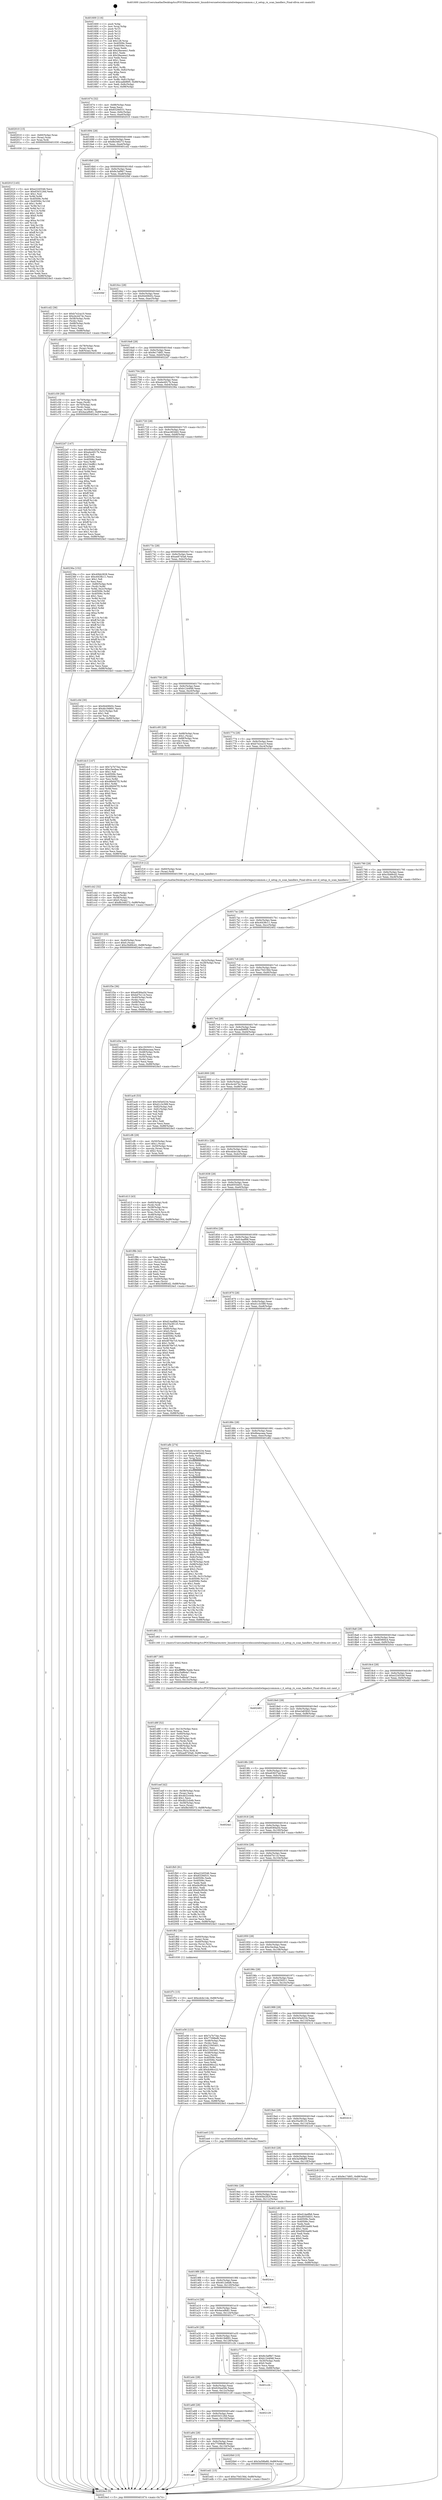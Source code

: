 digraph "0x401600" {
  label = "0x401600 (/mnt/c/Users/mathe/Desktop/tcc/POCII/binaries/extr_linuxdriversnetwirelessinteliwlegacycommon.c_il_setup_rx_scan_handlers_Final-ollvm.out::main(0))"
  labelloc = "t"
  node[shape=record]

  Entry [label="",width=0.3,height=0.3,shape=circle,fillcolor=black,style=filled]
  "0x401674" [label="{
     0x401674 [32]\l
     | [instrs]\l
     &nbsp;&nbsp;0x401674 \<+6\>: mov -0x88(%rbp),%eax\l
     &nbsp;&nbsp;0x40167a \<+2\>: mov %eax,%ecx\l
     &nbsp;&nbsp;0x40167c \<+6\>: sub $0x8329d531,%ecx\l
     &nbsp;&nbsp;0x401682 \<+6\>: mov %eax,-0x9c(%rbp)\l
     &nbsp;&nbsp;0x401688 \<+6\>: mov %ecx,-0xa0(%rbp)\l
     &nbsp;&nbsp;0x40168e \<+6\>: je 0000000000402010 \<main+0xa10\>\l
  }"]
  "0x402010" [label="{
     0x402010 [15]\l
     | [instrs]\l
     &nbsp;&nbsp;0x402010 \<+4\>: mov -0x60(%rbp),%rax\l
     &nbsp;&nbsp;0x402014 \<+3\>: mov (%rax),%rax\l
     &nbsp;&nbsp;0x402017 \<+3\>: mov %rax,%rdi\l
     &nbsp;&nbsp;0x40201a \<+5\>: call 0000000000401030 \<free@plt\>\l
     | [calls]\l
     &nbsp;&nbsp;0x401030 \{1\} (unknown)\l
  }"]
  "0x401694" [label="{
     0x401694 [28]\l
     | [instrs]\l
     &nbsp;&nbsp;0x401694 \<+5\>: jmp 0000000000401699 \<main+0x99\>\l
     &nbsp;&nbsp;0x401699 \<+6\>: mov -0x9c(%rbp),%eax\l
     &nbsp;&nbsp;0x40169f \<+5\>: sub $0x8b348273,%eax\l
     &nbsp;&nbsp;0x4016a4 \<+6\>: mov %eax,-0xa4(%rbp)\l
     &nbsp;&nbsp;0x4016aa \<+6\>: je 0000000000401cd2 \<main+0x6d2\>\l
  }"]
  Exit [label="",width=0.3,height=0.3,shape=circle,fillcolor=black,style=filled,peripheries=2]
  "0x401cd2" [label="{
     0x401cd2 [36]\l
     | [instrs]\l
     &nbsp;&nbsp;0x401cd2 \<+5\>: mov $0xb7e2ca10,%eax\l
     &nbsp;&nbsp;0x401cd7 \<+5\>: mov $0xcbc4474c,%ecx\l
     &nbsp;&nbsp;0x401cdc \<+4\>: mov -0x58(%rbp),%rdx\l
     &nbsp;&nbsp;0x401ce0 \<+2\>: mov (%rdx),%esi\l
     &nbsp;&nbsp;0x401ce2 \<+4\>: mov -0x68(%rbp),%rdx\l
     &nbsp;&nbsp;0x401ce6 \<+2\>: cmp (%rdx),%esi\l
     &nbsp;&nbsp;0x401ce8 \<+3\>: cmovl %ecx,%eax\l
     &nbsp;&nbsp;0x401ceb \<+6\>: mov %eax,-0x88(%rbp)\l
     &nbsp;&nbsp;0x401cf1 \<+5\>: jmp 00000000004024e3 \<main+0xee3\>\l
  }"]
  "0x4016b0" [label="{
     0x4016b0 [28]\l
     | [instrs]\l
     &nbsp;&nbsp;0x4016b0 \<+5\>: jmp 00000000004016b5 \<main+0xb5\>\l
     &nbsp;&nbsp;0x4016b5 \<+6\>: mov -0x9c(%rbp),%eax\l
     &nbsp;&nbsp;0x4016bb \<+5\>: sub $0x8c3af9b7,%eax\l
     &nbsp;&nbsp;0x4016c0 \<+6\>: mov %eax,-0xa8(%rbp)\l
     &nbsp;&nbsp;0x4016c6 \<+6\>: je 00000000004020bf \<main+0xabf\>\l
  }"]
  "0x40201f" [label="{
     0x40201f [145]\l
     | [instrs]\l
     &nbsp;&nbsp;0x40201f \<+5\>: mov $0xe2245546,%ecx\l
     &nbsp;&nbsp;0x402024 \<+5\>: mov $0x6343126d,%edx\l
     &nbsp;&nbsp;0x402029 \<+3\>: mov $0x1,%sil\l
     &nbsp;&nbsp;0x40202c \<+3\>: xor %r8d,%r8d\l
     &nbsp;&nbsp;0x40202f \<+8\>: mov 0x40509c,%r9d\l
     &nbsp;&nbsp;0x402037 \<+8\>: mov 0x40506c,%r10d\l
     &nbsp;&nbsp;0x40203f \<+4\>: sub $0x1,%r8d\l
     &nbsp;&nbsp;0x402043 \<+3\>: mov %r9d,%r11d\l
     &nbsp;&nbsp;0x402046 \<+3\>: add %r8d,%r11d\l
     &nbsp;&nbsp;0x402049 \<+4\>: imul %r11d,%r9d\l
     &nbsp;&nbsp;0x40204d \<+4\>: and $0x1,%r9d\l
     &nbsp;&nbsp;0x402051 \<+4\>: cmp $0x0,%r9d\l
     &nbsp;&nbsp;0x402055 \<+3\>: sete %bl\l
     &nbsp;&nbsp;0x402058 \<+4\>: cmp $0xa,%r10d\l
     &nbsp;&nbsp;0x40205c \<+4\>: setl %r14b\l
     &nbsp;&nbsp;0x402060 \<+3\>: mov %bl,%r15b\l
     &nbsp;&nbsp;0x402063 \<+4\>: xor $0xff,%r15b\l
     &nbsp;&nbsp;0x402067 \<+3\>: mov %r14b,%r12b\l
     &nbsp;&nbsp;0x40206a \<+4\>: xor $0xff,%r12b\l
     &nbsp;&nbsp;0x40206e \<+4\>: xor $0x1,%sil\l
     &nbsp;&nbsp;0x402072 \<+3\>: mov %r15b,%r13b\l
     &nbsp;&nbsp;0x402075 \<+4\>: and $0xff,%r13b\l
     &nbsp;&nbsp;0x402079 \<+3\>: and %sil,%bl\l
     &nbsp;&nbsp;0x40207c \<+3\>: mov %r12b,%al\l
     &nbsp;&nbsp;0x40207f \<+2\>: and $0xff,%al\l
     &nbsp;&nbsp;0x402081 \<+3\>: and %sil,%r14b\l
     &nbsp;&nbsp;0x402084 \<+3\>: or %bl,%r13b\l
     &nbsp;&nbsp;0x402087 \<+3\>: or %r14b,%al\l
     &nbsp;&nbsp;0x40208a \<+3\>: xor %al,%r13b\l
     &nbsp;&nbsp;0x40208d \<+3\>: or %r12b,%r15b\l
     &nbsp;&nbsp;0x402090 \<+4\>: xor $0xff,%r15b\l
     &nbsp;&nbsp;0x402094 \<+4\>: or $0x1,%sil\l
     &nbsp;&nbsp;0x402098 \<+3\>: and %sil,%r15b\l
     &nbsp;&nbsp;0x40209b \<+3\>: or %r15b,%r13b\l
     &nbsp;&nbsp;0x40209e \<+4\>: test $0x1,%r13b\l
     &nbsp;&nbsp;0x4020a2 \<+3\>: cmovne %edx,%ecx\l
     &nbsp;&nbsp;0x4020a5 \<+6\>: mov %ecx,-0x88(%rbp)\l
     &nbsp;&nbsp;0x4020ab \<+5\>: jmp 00000000004024e3 \<main+0xee3\>\l
  }"]
  "0x4020bf" [label="{
     0x4020bf\l
  }", style=dashed]
  "0x4016cc" [label="{
     0x4016cc [28]\l
     | [instrs]\l
     &nbsp;&nbsp;0x4016cc \<+5\>: jmp 00000000004016d1 \<main+0xd1\>\l
     &nbsp;&nbsp;0x4016d1 \<+6\>: mov -0x9c(%rbp),%eax\l
     &nbsp;&nbsp;0x4016d7 \<+5\>: sub $0x9440845c,%eax\l
     &nbsp;&nbsp;0x4016dc \<+6\>: mov %eax,-0xac(%rbp)\l
     &nbsp;&nbsp;0x4016e2 \<+6\>: je 0000000000401c49 \<main+0x649\>\l
  }"]
  "0x401f7c" [label="{
     0x401f7c [15]\l
     | [instrs]\l
     &nbsp;&nbsp;0x401f7c \<+10\>: movl $0xcdcbc1de,-0x88(%rbp)\l
     &nbsp;&nbsp;0x401f86 \<+5\>: jmp 00000000004024e3 \<main+0xee3\>\l
  }"]
  "0x401c49" [label="{
     0x401c49 [16]\l
     | [instrs]\l
     &nbsp;&nbsp;0x401c49 \<+4\>: mov -0x78(%rbp),%rax\l
     &nbsp;&nbsp;0x401c4d \<+3\>: mov (%rax),%rax\l
     &nbsp;&nbsp;0x401c50 \<+4\>: mov 0x8(%rax),%rdi\l
     &nbsp;&nbsp;0x401c54 \<+5\>: call 0000000000401060 \<atoi@plt\>\l
     | [calls]\l
     &nbsp;&nbsp;0x401060 \{1\} (unknown)\l
  }"]
  "0x4016e8" [label="{
     0x4016e8 [28]\l
     | [instrs]\l
     &nbsp;&nbsp;0x4016e8 \<+5\>: jmp 00000000004016ed \<main+0xed\>\l
     &nbsp;&nbsp;0x4016ed \<+6\>: mov -0x9c(%rbp),%eax\l
     &nbsp;&nbsp;0x4016f3 \<+5\>: sub $0x9e17d6f1,%eax\l
     &nbsp;&nbsp;0x4016f8 \<+6\>: mov %eax,-0xb0(%rbp)\l
     &nbsp;&nbsp;0x4016fe \<+6\>: je 00000000004022d7 \<main+0xcd7\>\l
  }"]
  "0x401f25" [label="{
     0x401f25 [25]\l
     | [instrs]\l
     &nbsp;&nbsp;0x401f25 \<+4\>: mov -0x40(%rbp),%rax\l
     &nbsp;&nbsp;0x401f29 \<+6\>: movl $0x0,(%rax)\l
     &nbsp;&nbsp;0x401f2f \<+10\>: movl $0xc5b89cd2,-0x88(%rbp)\l
     &nbsp;&nbsp;0x401f39 \<+5\>: jmp 00000000004024e3 \<main+0xee3\>\l
  }"]
  "0x4022d7" [label="{
     0x4022d7 [147]\l
     | [instrs]\l
     &nbsp;&nbsp;0x4022d7 \<+5\>: mov $0x40bb2828,%eax\l
     &nbsp;&nbsp;0x4022dc \<+5\>: mov $0xabe4917b,%ecx\l
     &nbsp;&nbsp;0x4022e1 \<+2\>: mov $0x1,%dl\l
     &nbsp;&nbsp;0x4022e3 \<+7\>: mov 0x40509c,%esi\l
     &nbsp;&nbsp;0x4022ea \<+7\>: mov 0x40506c,%edi\l
     &nbsp;&nbsp;0x4022f1 \<+3\>: mov %esi,%r8d\l
     &nbsp;&nbsp;0x4022f4 \<+7\>: add $0x154dffc1,%r8d\l
     &nbsp;&nbsp;0x4022fb \<+4\>: sub $0x1,%r8d\l
     &nbsp;&nbsp;0x4022ff \<+7\>: sub $0x154dffc1,%r8d\l
     &nbsp;&nbsp;0x402306 \<+4\>: imul %r8d,%esi\l
     &nbsp;&nbsp;0x40230a \<+3\>: and $0x1,%esi\l
     &nbsp;&nbsp;0x40230d \<+3\>: cmp $0x0,%esi\l
     &nbsp;&nbsp;0x402310 \<+4\>: sete %r9b\l
     &nbsp;&nbsp;0x402314 \<+3\>: cmp $0xa,%edi\l
     &nbsp;&nbsp;0x402317 \<+4\>: setl %r10b\l
     &nbsp;&nbsp;0x40231b \<+3\>: mov %r9b,%r11b\l
     &nbsp;&nbsp;0x40231e \<+4\>: xor $0xff,%r11b\l
     &nbsp;&nbsp;0x402322 \<+3\>: mov %r10b,%bl\l
     &nbsp;&nbsp;0x402325 \<+3\>: xor $0xff,%bl\l
     &nbsp;&nbsp;0x402328 \<+3\>: xor $0x1,%dl\l
     &nbsp;&nbsp;0x40232b \<+3\>: mov %r11b,%r14b\l
     &nbsp;&nbsp;0x40232e \<+4\>: and $0xff,%r14b\l
     &nbsp;&nbsp;0x402332 \<+3\>: and %dl,%r9b\l
     &nbsp;&nbsp;0x402335 \<+3\>: mov %bl,%r15b\l
     &nbsp;&nbsp;0x402338 \<+4\>: and $0xff,%r15b\l
     &nbsp;&nbsp;0x40233c \<+3\>: and %dl,%r10b\l
     &nbsp;&nbsp;0x40233f \<+3\>: or %r9b,%r14b\l
     &nbsp;&nbsp;0x402342 \<+3\>: or %r10b,%r15b\l
     &nbsp;&nbsp;0x402345 \<+3\>: xor %r15b,%r14b\l
     &nbsp;&nbsp;0x402348 \<+3\>: or %bl,%r11b\l
     &nbsp;&nbsp;0x40234b \<+4\>: xor $0xff,%r11b\l
     &nbsp;&nbsp;0x40234f \<+3\>: or $0x1,%dl\l
     &nbsp;&nbsp;0x402352 \<+3\>: and %dl,%r11b\l
     &nbsp;&nbsp;0x402355 \<+3\>: or %r11b,%r14b\l
     &nbsp;&nbsp;0x402358 \<+4\>: test $0x1,%r14b\l
     &nbsp;&nbsp;0x40235c \<+3\>: cmovne %ecx,%eax\l
     &nbsp;&nbsp;0x40235f \<+6\>: mov %eax,-0x88(%rbp)\l
     &nbsp;&nbsp;0x402365 \<+5\>: jmp 00000000004024e3 \<main+0xee3\>\l
  }"]
  "0x401704" [label="{
     0x401704 [28]\l
     | [instrs]\l
     &nbsp;&nbsp;0x401704 \<+5\>: jmp 0000000000401709 \<main+0x109\>\l
     &nbsp;&nbsp;0x401709 \<+6\>: mov -0x9c(%rbp),%eax\l
     &nbsp;&nbsp;0x40170f \<+5\>: sub $0xabe4917b,%eax\l
     &nbsp;&nbsp;0x401714 \<+6\>: mov %eax,-0xb4(%rbp)\l
     &nbsp;&nbsp;0x40171a \<+6\>: je 000000000040236a \<main+0xd6a\>\l
  }"]
  "0x401aa0" [label="{
     0x401aa0\l
  }", style=dashed]
  "0x40236a" [label="{
     0x40236a [152]\l
     | [instrs]\l
     &nbsp;&nbsp;0x40236a \<+5\>: mov $0x40bb2828,%eax\l
     &nbsp;&nbsp;0x40236f \<+5\>: mov $0xc6438c11,%ecx\l
     &nbsp;&nbsp;0x402374 \<+2\>: mov $0x1,%dl\l
     &nbsp;&nbsp;0x402376 \<+2\>: xor %esi,%esi\l
     &nbsp;&nbsp;0x402378 \<+4\>: mov -0x80(%rbp),%rdi\l
     &nbsp;&nbsp;0x40237c \<+3\>: mov (%rdi),%r8d\l
     &nbsp;&nbsp;0x40237f \<+4\>: mov %r8d,-0x2c(%rbp)\l
     &nbsp;&nbsp;0x402383 \<+8\>: mov 0x40509c,%r8d\l
     &nbsp;&nbsp;0x40238b \<+8\>: mov 0x40506c,%r9d\l
     &nbsp;&nbsp;0x402393 \<+3\>: sub $0x1,%esi\l
     &nbsp;&nbsp;0x402396 \<+3\>: mov %r8d,%r10d\l
     &nbsp;&nbsp;0x402399 \<+3\>: add %esi,%r10d\l
     &nbsp;&nbsp;0x40239c \<+4\>: imul %r10d,%r8d\l
     &nbsp;&nbsp;0x4023a0 \<+4\>: and $0x1,%r8d\l
     &nbsp;&nbsp;0x4023a4 \<+4\>: cmp $0x0,%r8d\l
     &nbsp;&nbsp;0x4023a8 \<+4\>: sete %r11b\l
     &nbsp;&nbsp;0x4023ac \<+4\>: cmp $0xa,%r9d\l
     &nbsp;&nbsp;0x4023b0 \<+3\>: setl %bl\l
     &nbsp;&nbsp;0x4023b3 \<+3\>: mov %r11b,%r14b\l
     &nbsp;&nbsp;0x4023b6 \<+4\>: xor $0xff,%r14b\l
     &nbsp;&nbsp;0x4023ba \<+3\>: mov %bl,%r15b\l
     &nbsp;&nbsp;0x4023bd \<+4\>: xor $0xff,%r15b\l
     &nbsp;&nbsp;0x4023c1 \<+3\>: xor $0x1,%dl\l
     &nbsp;&nbsp;0x4023c4 \<+3\>: mov %r14b,%r12b\l
     &nbsp;&nbsp;0x4023c7 \<+4\>: and $0xff,%r12b\l
     &nbsp;&nbsp;0x4023cb \<+3\>: and %dl,%r11b\l
     &nbsp;&nbsp;0x4023ce \<+3\>: mov %r15b,%r13b\l
     &nbsp;&nbsp;0x4023d1 \<+4\>: and $0xff,%r13b\l
     &nbsp;&nbsp;0x4023d5 \<+2\>: and %dl,%bl\l
     &nbsp;&nbsp;0x4023d7 \<+3\>: or %r11b,%r12b\l
     &nbsp;&nbsp;0x4023da \<+3\>: or %bl,%r13b\l
     &nbsp;&nbsp;0x4023dd \<+3\>: xor %r13b,%r12b\l
     &nbsp;&nbsp;0x4023e0 \<+3\>: or %r15b,%r14b\l
     &nbsp;&nbsp;0x4023e3 \<+4\>: xor $0xff,%r14b\l
     &nbsp;&nbsp;0x4023e7 \<+3\>: or $0x1,%dl\l
     &nbsp;&nbsp;0x4023ea \<+3\>: and %dl,%r14b\l
     &nbsp;&nbsp;0x4023ed \<+3\>: or %r14b,%r12b\l
     &nbsp;&nbsp;0x4023f0 \<+4\>: test $0x1,%r12b\l
     &nbsp;&nbsp;0x4023f4 \<+3\>: cmovne %ecx,%eax\l
     &nbsp;&nbsp;0x4023f7 \<+6\>: mov %eax,-0x88(%rbp)\l
     &nbsp;&nbsp;0x4023fd \<+5\>: jmp 00000000004024e3 \<main+0xee3\>\l
  }"]
  "0x401720" [label="{
     0x401720 [28]\l
     | [instrs]\l
     &nbsp;&nbsp;0x401720 \<+5\>: jmp 0000000000401725 \<main+0x125\>\l
     &nbsp;&nbsp;0x401725 \<+6\>: mov -0x9c(%rbp),%eax\l
     &nbsp;&nbsp;0x40172b \<+5\>: sub $0xac463dd2,%eax\l
     &nbsp;&nbsp;0x401730 \<+6\>: mov %eax,-0xb8(%rbp)\l
     &nbsp;&nbsp;0x401736 \<+6\>: je 0000000000401c0d \<main+0x60d\>\l
  }"]
  "0x401ed1" [label="{
     0x401ed1 [15]\l
     | [instrs]\l
     &nbsp;&nbsp;0x401ed1 \<+10\>: movl $0xc70d156d,-0x88(%rbp)\l
     &nbsp;&nbsp;0x401edb \<+5\>: jmp 00000000004024e3 \<main+0xee3\>\l
  }"]
  "0x401c0d" [label="{
     0x401c0d [30]\l
     | [instrs]\l
     &nbsp;&nbsp;0x401c0d \<+5\>: mov $0x9440845c,%eax\l
     &nbsp;&nbsp;0x401c12 \<+5\>: mov $0x4b19d691,%ecx\l
     &nbsp;&nbsp;0x401c17 \<+3\>: mov -0x31(%rbp),%dl\l
     &nbsp;&nbsp;0x401c1a \<+3\>: test $0x1,%dl\l
     &nbsp;&nbsp;0x401c1d \<+3\>: cmovne %ecx,%eax\l
     &nbsp;&nbsp;0x401c20 \<+6\>: mov %eax,-0x88(%rbp)\l
     &nbsp;&nbsp;0x401c26 \<+5\>: jmp 00000000004024e3 \<main+0xee3\>\l
  }"]
  "0x40173c" [label="{
     0x40173c [28]\l
     | [instrs]\l
     &nbsp;&nbsp;0x40173c \<+5\>: jmp 0000000000401741 \<main+0x141\>\l
     &nbsp;&nbsp;0x401741 \<+6\>: mov -0x9c(%rbp),%eax\l
     &nbsp;&nbsp;0x401747 \<+5\>: sub $0xae8745a6,%eax\l
     &nbsp;&nbsp;0x40174c \<+6\>: mov %eax,-0xbc(%rbp)\l
     &nbsp;&nbsp;0x401752 \<+6\>: je 0000000000401dc3 \<main+0x7c3\>\l
  }"]
  "0x401a84" [label="{
     0x401a84 [28]\l
     | [instrs]\l
     &nbsp;&nbsp;0x401a84 \<+5\>: jmp 0000000000401a89 \<main+0x489\>\l
     &nbsp;&nbsp;0x401a89 \<+6\>: mov -0x9c(%rbp),%eax\l
     &nbsp;&nbsp;0x401a8f \<+5\>: sub $0x77098ef6,%eax\l
     &nbsp;&nbsp;0x401a94 \<+6\>: mov %eax,-0x134(%rbp)\l
     &nbsp;&nbsp;0x401a9a \<+6\>: je 0000000000401ed1 \<main+0x8d1\>\l
  }"]
  "0x401dc3" [label="{
     0x401dc3 [147]\l
     | [instrs]\l
     &nbsp;&nbsp;0x401dc3 \<+5\>: mov $0x7a7b73ac,%eax\l
     &nbsp;&nbsp;0x401dc8 \<+5\>: mov $0xc5ec6aa,%ecx\l
     &nbsp;&nbsp;0x401dcd \<+2\>: mov $0x1,%dl\l
     &nbsp;&nbsp;0x401dcf \<+7\>: mov 0x40509c,%esi\l
     &nbsp;&nbsp;0x401dd6 \<+7\>: mov 0x40506c,%edi\l
     &nbsp;&nbsp;0x401ddd \<+3\>: mov %esi,%r8d\l
     &nbsp;&nbsp;0x401de0 \<+7\>: sub $0x46b0d7f2,%r8d\l
     &nbsp;&nbsp;0x401de7 \<+4\>: sub $0x1,%r8d\l
     &nbsp;&nbsp;0x401deb \<+7\>: add $0x46b0d7f2,%r8d\l
     &nbsp;&nbsp;0x401df2 \<+4\>: imul %r8d,%esi\l
     &nbsp;&nbsp;0x401df6 \<+3\>: and $0x1,%esi\l
     &nbsp;&nbsp;0x401df9 \<+3\>: cmp $0x0,%esi\l
     &nbsp;&nbsp;0x401dfc \<+4\>: sete %r9b\l
     &nbsp;&nbsp;0x401e00 \<+3\>: cmp $0xa,%edi\l
     &nbsp;&nbsp;0x401e03 \<+4\>: setl %r10b\l
     &nbsp;&nbsp;0x401e07 \<+3\>: mov %r9b,%r11b\l
     &nbsp;&nbsp;0x401e0a \<+4\>: xor $0xff,%r11b\l
     &nbsp;&nbsp;0x401e0e \<+3\>: mov %r10b,%bl\l
     &nbsp;&nbsp;0x401e11 \<+3\>: xor $0xff,%bl\l
     &nbsp;&nbsp;0x401e14 \<+3\>: xor $0x1,%dl\l
     &nbsp;&nbsp;0x401e17 \<+3\>: mov %r11b,%r14b\l
     &nbsp;&nbsp;0x401e1a \<+4\>: and $0xff,%r14b\l
     &nbsp;&nbsp;0x401e1e \<+3\>: and %dl,%r9b\l
     &nbsp;&nbsp;0x401e21 \<+3\>: mov %bl,%r15b\l
     &nbsp;&nbsp;0x401e24 \<+4\>: and $0xff,%r15b\l
     &nbsp;&nbsp;0x401e28 \<+3\>: and %dl,%r10b\l
     &nbsp;&nbsp;0x401e2b \<+3\>: or %r9b,%r14b\l
     &nbsp;&nbsp;0x401e2e \<+3\>: or %r10b,%r15b\l
     &nbsp;&nbsp;0x401e31 \<+3\>: xor %r15b,%r14b\l
     &nbsp;&nbsp;0x401e34 \<+3\>: or %bl,%r11b\l
     &nbsp;&nbsp;0x401e37 \<+4\>: xor $0xff,%r11b\l
     &nbsp;&nbsp;0x401e3b \<+3\>: or $0x1,%dl\l
     &nbsp;&nbsp;0x401e3e \<+3\>: and %dl,%r11b\l
     &nbsp;&nbsp;0x401e41 \<+3\>: or %r11b,%r14b\l
     &nbsp;&nbsp;0x401e44 \<+4\>: test $0x1,%r14b\l
     &nbsp;&nbsp;0x401e48 \<+3\>: cmovne %ecx,%eax\l
     &nbsp;&nbsp;0x401e4b \<+6\>: mov %eax,-0x88(%rbp)\l
     &nbsp;&nbsp;0x401e51 \<+5\>: jmp 00000000004024e3 \<main+0xee3\>\l
  }"]
  "0x401758" [label="{
     0x401758 [28]\l
     | [instrs]\l
     &nbsp;&nbsp;0x401758 \<+5\>: jmp 000000000040175d \<main+0x15d\>\l
     &nbsp;&nbsp;0x40175d \<+6\>: mov -0x9c(%rbp),%eax\l
     &nbsp;&nbsp;0x401763 \<+5\>: sub $0xb1244f48,%eax\l
     &nbsp;&nbsp;0x401768 \<+6\>: mov %eax,-0xc0(%rbp)\l
     &nbsp;&nbsp;0x40176e \<+6\>: je 0000000000401c95 \<main+0x695\>\l
  }"]
  "0x4020b0" [label="{
     0x4020b0 [15]\l
     | [instrs]\l
     &nbsp;&nbsp;0x4020b0 \<+10\>: movl $0x3a59fa89,-0x88(%rbp)\l
     &nbsp;&nbsp;0x4020ba \<+5\>: jmp 00000000004024e3 \<main+0xee3\>\l
  }"]
  "0x401c95" [label="{
     0x401c95 [29]\l
     | [instrs]\l
     &nbsp;&nbsp;0x401c95 \<+4\>: mov -0x68(%rbp),%rax\l
     &nbsp;&nbsp;0x401c99 \<+6\>: movl $0x1,(%rax)\l
     &nbsp;&nbsp;0x401c9f \<+4\>: mov -0x68(%rbp),%rax\l
     &nbsp;&nbsp;0x401ca3 \<+3\>: movslq (%rax),%rax\l
     &nbsp;&nbsp;0x401ca6 \<+4\>: shl $0x3,%rax\l
     &nbsp;&nbsp;0x401caa \<+3\>: mov %rax,%rdi\l
     &nbsp;&nbsp;0x401cad \<+5\>: call 0000000000401050 \<malloc@plt\>\l
     | [calls]\l
     &nbsp;&nbsp;0x401050 \{1\} (unknown)\l
  }"]
  "0x401774" [label="{
     0x401774 [28]\l
     | [instrs]\l
     &nbsp;&nbsp;0x401774 \<+5\>: jmp 0000000000401779 \<main+0x179\>\l
     &nbsp;&nbsp;0x401779 \<+6\>: mov -0x9c(%rbp),%eax\l
     &nbsp;&nbsp;0x40177f \<+5\>: sub $0xb7e2ca10,%eax\l
     &nbsp;&nbsp;0x401784 \<+6\>: mov %eax,-0xc4(%rbp)\l
     &nbsp;&nbsp;0x40178a \<+6\>: je 0000000000401f19 \<main+0x919\>\l
  }"]
  "0x401a68" [label="{
     0x401a68 [28]\l
     | [instrs]\l
     &nbsp;&nbsp;0x401a68 \<+5\>: jmp 0000000000401a6d \<main+0x46d\>\l
     &nbsp;&nbsp;0x401a6d \<+6\>: mov -0x9c(%rbp),%eax\l
     &nbsp;&nbsp;0x401a73 \<+5\>: sub $0x6343126d,%eax\l
     &nbsp;&nbsp;0x401a78 \<+6\>: mov %eax,-0x130(%rbp)\l
     &nbsp;&nbsp;0x401a7e \<+6\>: je 00000000004020b0 \<main+0xab0\>\l
  }"]
  "0x401f19" [label="{
     0x401f19 [12]\l
     | [instrs]\l
     &nbsp;&nbsp;0x401f19 \<+4\>: mov -0x60(%rbp),%rax\l
     &nbsp;&nbsp;0x401f1d \<+3\>: mov (%rax),%rdi\l
     &nbsp;&nbsp;0x401f20 \<+5\>: call 0000000000401590 \<il_setup_rx_scan_handlers\>\l
     | [calls]\l
     &nbsp;&nbsp;0x401590 \{1\} (/mnt/c/Users/mathe/Desktop/tcc/POCII/binaries/extr_linuxdriversnetwirelessinteliwlegacycommon.c_il_setup_rx_scan_handlers_Final-ollvm.out::il_setup_rx_scan_handlers)\l
  }"]
  "0x401790" [label="{
     0x401790 [28]\l
     | [instrs]\l
     &nbsp;&nbsp;0x401790 \<+5\>: jmp 0000000000401795 \<main+0x195\>\l
     &nbsp;&nbsp;0x401795 \<+6\>: mov -0x9c(%rbp),%eax\l
     &nbsp;&nbsp;0x40179b \<+5\>: sub $0xc5b89cd2,%eax\l
     &nbsp;&nbsp;0x4017a0 \<+6\>: mov %eax,-0xc8(%rbp)\l
     &nbsp;&nbsp;0x4017a6 \<+6\>: je 0000000000401f3e \<main+0x93e\>\l
  }"]
  "0x402129" [label="{
     0x402129\l
  }", style=dashed]
  "0x401f3e" [label="{
     0x401f3e [36]\l
     | [instrs]\l
     &nbsp;&nbsp;0x401f3e \<+5\>: mov $0xe8384a5d,%eax\l
     &nbsp;&nbsp;0x401f43 \<+5\>: mov $0xbd7b11d,%ecx\l
     &nbsp;&nbsp;0x401f48 \<+4\>: mov -0x40(%rbp),%rdx\l
     &nbsp;&nbsp;0x401f4c \<+2\>: mov (%rdx),%esi\l
     &nbsp;&nbsp;0x401f4e \<+4\>: mov -0x68(%rbp),%rdx\l
     &nbsp;&nbsp;0x401f52 \<+2\>: cmp (%rdx),%esi\l
     &nbsp;&nbsp;0x401f54 \<+3\>: cmovl %ecx,%eax\l
     &nbsp;&nbsp;0x401f57 \<+6\>: mov %eax,-0x88(%rbp)\l
     &nbsp;&nbsp;0x401f5d \<+5\>: jmp 00000000004024e3 \<main+0xee3\>\l
  }"]
  "0x4017ac" [label="{
     0x4017ac [28]\l
     | [instrs]\l
     &nbsp;&nbsp;0x4017ac \<+5\>: jmp 00000000004017b1 \<main+0x1b1\>\l
     &nbsp;&nbsp;0x4017b1 \<+6\>: mov -0x9c(%rbp),%eax\l
     &nbsp;&nbsp;0x4017b7 \<+5\>: sub $0xc6438c11,%eax\l
     &nbsp;&nbsp;0x4017bc \<+6\>: mov %eax,-0xcc(%rbp)\l
     &nbsp;&nbsp;0x4017c2 \<+6\>: je 0000000000402402 \<main+0xe02\>\l
  }"]
  "0x401a4c" [label="{
     0x401a4c [28]\l
     | [instrs]\l
     &nbsp;&nbsp;0x401a4c \<+5\>: jmp 0000000000401a51 \<main+0x451\>\l
     &nbsp;&nbsp;0x401a51 \<+6\>: mov -0x9c(%rbp),%eax\l
     &nbsp;&nbsp;0x401a57 \<+5\>: sub $0x620ea04b,%eax\l
     &nbsp;&nbsp;0x401a5c \<+6\>: mov %eax,-0x12c(%rbp)\l
     &nbsp;&nbsp;0x401a62 \<+6\>: je 0000000000402129 \<main+0xb29\>\l
  }"]
  "0x402402" [label="{
     0x402402 [18]\l
     | [instrs]\l
     &nbsp;&nbsp;0x402402 \<+3\>: mov -0x2c(%rbp),%eax\l
     &nbsp;&nbsp;0x402405 \<+4\>: lea -0x28(%rbp),%rsp\l
     &nbsp;&nbsp;0x402409 \<+1\>: pop %rbx\l
     &nbsp;&nbsp;0x40240a \<+2\>: pop %r12\l
     &nbsp;&nbsp;0x40240c \<+2\>: pop %r13\l
     &nbsp;&nbsp;0x40240e \<+2\>: pop %r14\l
     &nbsp;&nbsp;0x402410 \<+2\>: pop %r15\l
     &nbsp;&nbsp;0x402412 \<+1\>: pop %rbp\l
     &nbsp;&nbsp;0x402413 \<+1\>: ret\l
  }"]
  "0x4017c8" [label="{
     0x4017c8 [28]\l
     | [instrs]\l
     &nbsp;&nbsp;0x4017c8 \<+5\>: jmp 00000000004017cd \<main+0x1cd\>\l
     &nbsp;&nbsp;0x4017cd \<+6\>: mov -0x9c(%rbp),%eax\l
     &nbsp;&nbsp;0x4017d3 \<+5\>: sub $0xc70d156d,%eax\l
     &nbsp;&nbsp;0x4017d8 \<+6\>: mov %eax,-0xd0(%rbp)\l
     &nbsp;&nbsp;0x4017de \<+6\>: je 0000000000401d3e \<main+0x73e\>\l
  }"]
  "0x401c2b" [label="{
     0x401c2b\l
  }", style=dashed]
  "0x401d3e" [label="{
     0x401d3e [36]\l
     | [instrs]\l
     &nbsp;&nbsp;0x401d3e \<+5\>: mov $0x19250511,%eax\l
     &nbsp;&nbsp;0x401d43 \<+5\>: mov $0xdbeacaaa,%ecx\l
     &nbsp;&nbsp;0x401d48 \<+4\>: mov -0x48(%rbp),%rdx\l
     &nbsp;&nbsp;0x401d4c \<+2\>: mov (%rdx),%esi\l
     &nbsp;&nbsp;0x401d4e \<+4\>: mov -0x50(%rbp),%rdx\l
     &nbsp;&nbsp;0x401d52 \<+2\>: cmp (%rdx),%esi\l
     &nbsp;&nbsp;0x401d54 \<+3\>: cmovl %ecx,%eax\l
     &nbsp;&nbsp;0x401d57 \<+6\>: mov %eax,-0x88(%rbp)\l
     &nbsp;&nbsp;0x401d5d \<+5\>: jmp 00000000004024e3 \<main+0xee3\>\l
  }"]
  "0x4017e4" [label="{
     0x4017e4 [28]\l
     | [instrs]\l
     &nbsp;&nbsp;0x4017e4 \<+5\>: jmp 00000000004017e9 \<main+0x1e9\>\l
     &nbsp;&nbsp;0x4017e9 \<+6\>: mov -0x9c(%rbp),%eax\l
     &nbsp;&nbsp;0x4017ef \<+5\>: sub $0xcadb86f5,%eax\l
     &nbsp;&nbsp;0x4017f4 \<+6\>: mov %eax,-0xd4(%rbp)\l
     &nbsp;&nbsp;0x4017fa \<+6\>: je 0000000000401ac6 \<main+0x4c6\>\l
  }"]
  "0x401d8f" [label="{
     0x401d8f [52]\l
     | [instrs]\l
     &nbsp;&nbsp;0x401d8f \<+6\>: mov -0x13c(%rbp),%ecx\l
     &nbsp;&nbsp;0x401d95 \<+3\>: imul %eax,%ecx\l
     &nbsp;&nbsp;0x401d98 \<+4\>: mov -0x60(%rbp),%rsi\l
     &nbsp;&nbsp;0x401d9c \<+3\>: mov (%rsi),%rsi\l
     &nbsp;&nbsp;0x401d9f \<+4\>: mov -0x58(%rbp),%rdi\l
     &nbsp;&nbsp;0x401da3 \<+3\>: movslq (%rdi),%rdi\l
     &nbsp;&nbsp;0x401da6 \<+4\>: mov (%rsi,%rdi,8),%rsi\l
     &nbsp;&nbsp;0x401daa \<+4\>: mov -0x48(%rbp),%rdi\l
     &nbsp;&nbsp;0x401dae \<+3\>: movslq (%rdi),%rdi\l
     &nbsp;&nbsp;0x401db1 \<+3\>: mov %ecx,(%rsi,%rdi,4)\l
     &nbsp;&nbsp;0x401db4 \<+10\>: movl $0xae8745a6,-0x88(%rbp)\l
     &nbsp;&nbsp;0x401dbe \<+5\>: jmp 00000000004024e3 \<main+0xee3\>\l
  }"]
  "0x401ac6" [label="{
     0x401ac6 [53]\l
     | [instrs]\l
     &nbsp;&nbsp;0x401ac6 \<+5\>: mov $0x345e0234,%eax\l
     &nbsp;&nbsp;0x401acb \<+5\>: mov $0xd1c3c589,%ecx\l
     &nbsp;&nbsp;0x401ad0 \<+6\>: mov -0x82(%rbp),%dl\l
     &nbsp;&nbsp;0x401ad6 \<+7\>: mov -0x81(%rbp),%sil\l
     &nbsp;&nbsp;0x401add \<+3\>: mov %dl,%dil\l
     &nbsp;&nbsp;0x401ae0 \<+3\>: and %sil,%dil\l
     &nbsp;&nbsp;0x401ae3 \<+3\>: xor %sil,%dl\l
     &nbsp;&nbsp;0x401ae6 \<+3\>: or %dl,%dil\l
     &nbsp;&nbsp;0x401ae9 \<+4\>: test $0x1,%dil\l
     &nbsp;&nbsp;0x401aed \<+3\>: cmovne %ecx,%eax\l
     &nbsp;&nbsp;0x401af0 \<+6\>: mov %eax,-0x88(%rbp)\l
     &nbsp;&nbsp;0x401af6 \<+5\>: jmp 00000000004024e3 \<main+0xee3\>\l
  }"]
  "0x401800" [label="{
     0x401800 [28]\l
     | [instrs]\l
     &nbsp;&nbsp;0x401800 \<+5\>: jmp 0000000000401805 \<main+0x205\>\l
     &nbsp;&nbsp;0x401805 \<+6\>: mov -0x9c(%rbp),%eax\l
     &nbsp;&nbsp;0x40180b \<+5\>: sub $0xcbc4474c,%eax\l
     &nbsp;&nbsp;0x401810 \<+6\>: mov %eax,-0xd8(%rbp)\l
     &nbsp;&nbsp;0x401816 \<+6\>: je 0000000000401cf6 \<main+0x6f6\>\l
  }"]
  "0x4024e3" [label="{
     0x4024e3 [5]\l
     | [instrs]\l
     &nbsp;&nbsp;0x4024e3 \<+5\>: jmp 0000000000401674 \<main+0x74\>\l
  }"]
  "0x401600" [label="{
     0x401600 [116]\l
     | [instrs]\l
     &nbsp;&nbsp;0x401600 \<+1\>: push %rbp\l
     &nbsp;&nbsp;0x401601 \<+3\>: mov %rsp,%rbp\l
     &nbsp;&nbsp;0x401604 \<+2\>: push %r15\l
     &nbsp;&nbsp;0x401606 \<+2\>: push %r14\l
     &nbsp;&nbsp;0x401608 \<+2\>: push %r13\l
     &nbsp;&nbsp;0x40160a \<+2\>: push %r12\l
     &nbsp;&nbsp;0x40160c \<+1\>: push %rbx\l
     &nbsp;&nbsp;0x40160d \<+7\>: sub $0x128,%rsp\l
     &nbsp;&nbsp;0x401614 \<+7\>: mov 0x40509c,%eax\l
     &nbsp;&nbsp;0x40161b \<+7\>: mov 0x40506c,%ecx\l
     &nbsp;&nbsp;0x401622 \<+2\>: mov %eax,%edx\l
     &nbsp;&nbsp;0x401624 \<+6\>: add $0x28aceea1,%edx\l
     &nbsp;&nbsp;0x40162a \<+3\>: sub $0x1,%edx\l
     &nbsp;&nbsp;0x40162d \<+6\>: sub $0x28aceea1,%edx\l
     &nbsp;&nbsp;0x401633 \<+3\>: imul %edx,%eax\l
     &nbsp;&nbsp;0x401636 \<+3\>: and $0x1,%eax\l
     &nbsp;&nbsp;0x401639 \<+3\>: cmp $0x0,%eax\l
     &nbsp;&nbsp;0x40163c \<+4\>: sete %r8b\l
     &nbsp;&nbsp;0x401640 \<+4\>: and $0x1,%r8b\l
     &nbsp;&nbsp;0x401644 \<+7\>: mov %r8b,-0x82(%rbp)\l
     &nbsp;&nbsp;0x40164b \<+3\>: cmp $0xa,%ecx\l
     &nbsp;&nbsp;0x40164e \<+4\>: setl %r8b\l
     &nbsp;&nbsp;0x401652 \<+4\>: and $0x1,%r8b\l
     &nbsp;&nbsp;0x401656 \<+7\>: mov %r8b,-0x81(%rbp)\l
     &nbsp;&nbsp;0x40165d \<+10\>: movl $0xcadb86f5,-0x88(%rbp)\l
     &nbsp;&nbsp;0x401667 \<+6\>: mov %edi,-0x8c(%rbp)\l
     &nbsp;&nbsp;0x40166d \<+7\>: mov %rsi,-0x98(%rbp)\l
  }"]
  "0x401d67" [label="{
     0x401d67 [40]\l
     | [instrs]\l
     &nbsp;&nbsp;0x401d67 \<+5\>: mov $0x2,%ecx\l
     &nbsp;&nbsp;0x401d6c \<+1\>: cltd\l
     &nbsp;&nbsp;0x401d6d \<+2\>: idiv %ecx\l
     &nbsp;&nbsp;0x401d6f \<+6\>: imul $0xfffffffe,%edx,%ecx\l
     &nbsp;&nbsp;0x401d75 \<+6\>: sub $0xc5a8b4a7,%ecx\l
     &nbsp;&nbsp;0x401d7b \<+3\>: add $0x1,%ecx\l
     &nbsp;&nbsp;0x401d7e \<+6\>: add $0xc5a8b4a7,%ecx\l
     &nbsp;&nbsp;0x401d84 \<+6\>: mov %ecx,-0x13c(%rbp)\l
     &nbsp;&nbsp;0x401d8a \<+5\>: call 0000000000401160 \<next_i\>\l
     | [calls]\l
     &nbsp;&nbsp;0x401160 \{1\} (/mnt/c/Users/mathe/Desktop/tcc/POCII/binaries/extr_linuxdriversnetwirelessinteliwlegacycommon.c_il_setup_rx_scan_handlers_Final-ollvm.out::next_i)\l
  }"]
  "0x401cf6" [label="{
     0x401cf6 [29]\l
     | [instrs]\l
     &nbsp;&nbsp;0x401cf6 \<+4\>: mov -0x50(%rbp),%rax\l
     &nbsp;&nbsp;0x401cfa \<+6\>: movl $0x1,(%rax)\l
     &nbsp;&nbsp;0x401d00 \<+4\>: mov -0x50(%rbp),%rax\l
     &nbsp;&nbsp;0x401d04 \<+3\>: movslq (%rax),%rax\l
     &nbsp;&nbsp;0x401d07 \<+4\>: shl $0x2,%rax\l
     &nbsp;&nbsp;0x401d0b \<+3\>: mov %rax,%rdi\l
     &nbsp;&nbsp;0x401d0e \<+5\>: call 0000000000401050 \<malloc@plt\>\l
     | [calls]\l
     &nbsp;&nbsp;0x401050 \{1\} (unknown)\l
  }"]
  "0x40181c" [label="{
     0x40181c [28]\l
     | [instrs]\l
     &nbsp;&nbsp;0x40181c \<+5\>: jmp 0000000000401821 \<main+0x221\>\l
     &nbsp;&nbsp;0x401821 \<+6\>: mov -0x9c(%rbp),%eax\l
     &nbsp;&nbsp;0x401827 \<+5\>: sub $0xcdcbc1de,%eax\l
     &nbsp;&nbsp;0x40182c \<+6\>: mov %eax,-0xdc(%rbp)\l
     &nbsp;&nbsp;0x401832 \<+6\>: je 0000000000401f8b \<main+0x98b\>\l
  }"]
  "0x401d13" [label="{
     0x401d13 [43]\l
     | [instrs]\l
     &nbsp;&nbsp;0x401d13 \<+4\>: mov -0x60(%rbp),%rdi\l
     &nbsp;&nbsp;0x401d17 \<+3\>: mov (%rdi),%rdi\l
     &nbsp;&nbsp;0x401d1a \<+4\>: mov -0x58(%rbp),%rcx\l
     &nbsp;&nbsp;0x401d1e \<+3\>: movslq (%rcx),%rcx\l
     &nbsp;&nbsp;0x401d21 \<+4\>: mov %rax,(%rdi,%rcx,8)\l
     &nbsp;&nbsp;0x401d25 \<+4\>: mov -0x48(%rbp),%rax\l
     &nbsp;&nbsp;0x401d29 \<+6\>: movl $0x0,(%rax)\l
     &nbsp;&nbsp;0x401d2f \<+10\>: movl $0xc70d156d,-0x88(%rbp)\l
     &nbsp;&nbsp;0x401d39 \<+5\>: jmp 00000000004024e3 \<main+0xee3\>\l
  }"]
  "0x401f8b" [label="{
     0x401f8b [42]\l
     | [instrs]\l
     &nbsp;&nbsp;0x401f8b \<+2\>: xor %eax,%eax\l
     &nbsp;&nbsp;0x401f8d \<+4\>: mov -0x40(%rbp),%rcx\l
     &nbsp;&nbsp;0x401f91 \<+2\>: mov (%rcx),%edx\l
     &nbsp;&nbsp;0x401f93 \<+2\>: mov %eax,%esi\l
     &nbsp;&nbsp;0x401f95 \<+2\>: sub %edx,%esi\l
     &nbsp;&nbsp;0x401f97 \<+2\>: mov %eax,%edx\l
     &nbsp;&nbsp;0x401f99 \<+3\>: sub $0x1,%edx\l
     &nbsp;&nbsp;0x401f9c \<+2\>: add %edx,%esi\l
     &nbsp;&nbsp;0x401f9e \<+2\>: sub %esi,%eax\l
     &nbsp;&nbsp;0x401fa0 \<+4\>: mov -0x40(%rbp),%rcx\l
     &nbsp;&nbsp;0x401fa4 \<+2\>: mov %eax,(%rcx)\l
     &nbsp;&nbsp;0x401fa6 \<+10\>: movl $0xc5b89cd2,-0x88(%rbp)\l
     &nbsp;&nbsp;0x401fb0 \<+5\>: jmp 00000000004024e3 \<main+0xee3\>\l
  }"]
  "0x401838" [label="{
     0x401838 [28]\l
     | [instrs]\l
     &nbsp;&nbsp;0x401838 \<+5\>: jmp 000000000040183d \<main+0x23d\>\l
     &nbsp;&nbsp;0x40183d \<+6\>: mov -0x9c(%rbp),%eax\l
     &nbsp;&nbsp;0x401843 \<+5\>: sub $0xd055dd31,%eax\l
     &nbsp;&nbsp;0x401848 \<+6\>: mov %eax,-0xe0(%rbp)\l
     &nbsp;&nbsp;0x40184e \<+6\>: je 000000000040222b \<main+0xc2b\>\l
  }"]
  "0x401cb2" [label="{
     0x401cb2 [32]\l
     | [instrs]\l
     &nbsp;&nbsp;0x401cb2 \<+4\>: mov -0x60(%rbp),%rdi\l
     &nbsp;&nbsp;0x401cb6 \<+3\>: mov %rax,(%rdi)\l
     &nbsp;&nbsp;0x401cb9 \<+4\>: mov -0x58(%rbp),%rax\l
     &nbsp;&nbsp;0x401cbd \<+6\>: movl $0x0,(%rax)\l
     &nbsp;&nbsp;0x401cc3 \<+10\>: movl $0x8b348273,-0x88(%rbp)\l
     &nbsp;&nbsp;0x401ccd \<+5\>: jmp 00000000004024e3 \<main+0xee3\>\l
  }"]
  "0x40222b" [label="{
     0x40222b [157]\l
     | [instrs]\l
     &nbsp;&nbsp;0x40222b \<+5\>: mov $0xd14adfb6,%eax\l
     &nbsp;&nbsp;0x402230 \<+5\>: mov $0x35a38125,%ecx\l
     &nbsp;&nbsp;0x402235 \<+2\>: mov $0x1,%dl\l
     &nbsp;&nbsp;0x402237 \<+4\>: mov -0x80(%rbp),%rsi\l
     &nbsp;&nbsp;0x40223b \<+6\>: movl $0x0,(%rsi)\l
     &nbsp;&nbsp;0x402241 \<+7\>: mov 0x40509c,%edi\l
     &nbsp;&nbsp;0x402248 \<+8\>: mov 0x40506c,%r8d\l
     &nbsp;&nbsp;0x402250 \<+3\>: mov %edi,%r9d\l
     &nbsp;&nbsp;0x402253 \<+7\>: sub $0x4676e7c5,%r9d\l
     &nbsp;&nbsp;0x40225a \<+4\>: sub $0x1,%r9d\l
     &nbsp;&nbsp;0x40225e \<+7\>: add $0x4676e7c5,%r9d\l
     &nbsp;&nbsp;0x402265 \<+4\>: imul %r9d,%edi\l
     &nbsp;&nbsp;0x402269 \<+3\>: and $0x1,%edi\l
     &nbsp;&nbsp;0x40226c \<+3\>: cmp $0x0,%edi\l
     &nbsp;&nbsp;0x40226f \<+4\>: sete %r10b\l
     &nbsp;&nbsp;0x402273 \<+4\>: cmp $0xa,%r8d\l
     &nbsp;&nbsp;0x402277 \<+4\>: setl %r11b\l
     &nbsp;&nbsp;0x40227b \<+3\>: mov %r10b,%bl\l
     &nbsp;&nbsp;0x40227e \<+3\>: xor $0xff,%bl\l
     &nbsp;&nbsp;0x402281 \<+3\>: mov %r11b,%r14b\l
     &nbsp;&nbsp;0x402284 \<+4\>: xor $0xff,%r14b\l
     &nbsp;&nbsp;0x402288 \<+3\>: xor $0x0,%dl\l
     &nbsp;&nbsp;0x40228b \<+3\>: mov %bl,%r15b\l
     &nbsp;&nbsp;0x40228e \<+4\>: and $0x0,%r15b\l
     &nbsp;&nbsp;0x402292 \<+3\>: and %dl,%r10b\l
     &nbsp;&nbsp;0x402295 \<+3\>: mov %r14b,%r12b\l
     &nbsp;&nbsp;0x402298 \<+4\>: and $0x0,%r12b\l
     &nbsp;&nbsp;0x40229c \<+3\>: and %dl,%r11b\l
     &nbsp;&nbsp;0x40229f \<+3\>: or %r10b,%r15b\l
     &nbsp;&nbsp;0x4022a2 \<+3\>: or %r11b,%r12b\l
     &nbsp;&nbsp;0x4022a5 \<+3\>: xor %r12b,%r15b\l
     &nbsp;&nbsp;0x4022a8 \<+3\>: or %r14b,%bl\l
     &nbsp;&nbsp;0x4022ab \<+3\>: xor $0xff,%bl\l
     &nbsp;&nbsp;0x4022ae \<+3\>: or $0x0,%dl\l
     &nbsp;&nbsp;0x4022b1 \<+2\>: and %dl,%bl\l
     &nbsp;&nbsp;0x4022b3 \<+3\>: or %bl,%r15b\l
     &nbsp;&nbsp;0x4022b6 \<+4\>: test $0x1,%r15b\l
     &nbsp;&nbsp;0x4022ba \<+3\>: cmovne %ecx,%eax\l
     &nbsp;&nbsp;0x4022bd \<+6\>: mov %eax,-0x88(%rbp)\l
     &nbsp;&nbsp;0x4022c3 \<+5\>: jmp 00000000004024e3 \<main+0xee3\>\l
  }"]
  "0x401854" [label="{
     0x401854 [28]\l
     | [instrs]\l
     &nbsp;&nbsp;0x401854 \<+5\>: jmp 0000000000401859 \<main+0x259\>\l
     &nbsp;&nbsp;0x401859 \<+6\>: mov -0x9c(%rbp),%eax\l
     &nbsp;&nbsp;0x40185f \<+5\>: sub $0xd14adfb6,%eax\l
     &nbsp;&nbsp;0x401864 \<+6\>: mov %eax,-0xe4(%rbp)\l
     &nbsp;&nbsp;0x40186a \<+6\>: je 00000000004024b5 \<main+0xeb5\>\l
  }"]
  "0x401a30" [label="{
     0x401a30 [28]\l
     | [instrs]\l
     &nbsp;&nbsp;0x401a30 \<+5\>: jmp 0000000000401a35 \<main+0x435\>\l
     &nbsp;&nbsp;0x401a35 \<+6\>: mov -0x9c(%rbp),%eax\l
     &nbsp;&nbsp;0x401a3b \<+5\>: sub $0x4b19d691,%eax\l
     &nbsp;&nbsp;0x401a40 \<+6\>: mov %eax,-0x128(%rbp)\l
     &nbsp;&nbsp;0x401a46 \<+6\>: je 0000000000401c2b \<main+0x62b\>\l
  }"]
  "0x4024b5" [label="{
     0x4024b5\l
  }", style=dashed]
  "0x401870" [label="{
     0x401870 [28]\l
     | [instrs]\l
     &nbsp;&nbsp;0x401870 \<+5\>: jmp 0000000000401875 \<main+0x275\>\l
     &nbsp;&nbsp;0x401875 \<+6\>: mov -0x9c(%rbp),%eax\l
     &nbsp;&nbsp;0x40187b \<+5\>: sub $0xd1c3c589,%eax\l
     &nbsp;&nbsp;0x401880 \<+6\>: mov %eax,-0xe8(%rbp)\l
     &nbsp;&nbsp;0x401886 \<+6\>: je 0000000000401afb \<main+0x4fb\>\l
  }"]
  "0x401c77" [label="{
     0x401c77 [30]\l
     | [instrs]\l
     &nbsp;&nbsp;0x401c77 \<+5\>: mov $0x8c3af9b7,%eax\l
     &nbsp;&nbsp;0x401c7c \<+5\>: mov $0xb1244f48,%ecx\l
     &nbsp;&nbsp;0x401c81 \<+3\>: mov -0x30(%rbp),%edx\l
     &nbsp;&nbsp;0x401c84 \<+3\>: cmp $0x0,%edx\l
     &nbsp;&nbsp;0x401c87 \<+3\>: cmove %ecx,%eax\l
     &nbsp;&nbsp;0x401c8a \<+6\>: mov %eax,-0x88(%rbp)\l
     &nbsp;&nbsp;0x401c90 \<+5\>: jmp 00000000004024e3 \<main+0xee3\>\l
  }"]
  "0x401afb" [label="{
     0x401afb [274]\l
     | [instrs]\l
     &nbsp;&nbsp;0x401afb \<+5\>: mov $0x345e0234,%eax\l
     &nbsp;&nbsp;0x401b00 \<+5\>: mov $0xac463dd2,%ecx\l
     &nbsp;&nbsp;0x401b05 \<+2\>: xor %edx,%edx\l
     &nbsp;&nbsp;0x401b07 \<+3\>: mov %rsp,%rsi\l
     &nbsp;&nbsp;0x401b0a \<+4\>: add $0xfffffffffffffff0,%rsi\l
     &nbsp;&nbsp;0x401b0e \<+3\>: mov %rsi,%rsp\l
     &nbsp;&nbsp;0x401b11 \<+4\>: mov %rsi,-0x80(%rbp)\l
     &nbsp;&nbsp;0x401b15 \<+3\>: mov %rsp,%rsi\l
     &nbsp;&nbsp;0x401b18 \<+4\>: add $0xfffffffffffffff0,%rsi\l
     &nbsp;&nbsp;0x401b1c \<+3\>: mov %rsi,%rsp\l
     &nbsp;&nbsp;0x401b1f \<+3\>: mov %rsp,%rdi\l
     &nbsp;&nbsp;0x401b22 \<+4\>: add $0xfffffffffffffff0,%rdi\l
     &nbsp;&nbsp;0x401b26 \<+3\>: mov %rdi,%rsp\l
     &nbsp;&nbsp;0x401b29 \<+4\>: mov %rdi,-0x78(%rbp)\l
     &nbsp;&nbsp;0x401b2d \<+3\>: mov %rsp,%rdi\l
     &nbsp;&nbsp;0x401b30 \<+4\>: add $0xfffffffffffffff0,%rdi\l
     &nbsp;&nbsp;0x401b34 \<+3\>: mov %rdi,%rsp\l
     &nbsp;&nbsp;0x401b37 \<+4\>: mov %rdi,-0x70(%rbp)\l
     &nbsp;&nbsp;0x401b3b \<+3\>: mov %rsp,%rdi\l
     &nbsp;&nbsp;0x401b3e \<+4\>: add $0xfffffffffffffff0,%rdi\l
     &nbsp;&nbsp;0x401b42 \<+3\>: mov %rdi,%rsp\l
     &nbsp;&nbsp;0x401b45 \<+4\>: mov %rdi,-0x68(%rbp)\l
     &nbsp;&nbsp;0x401b49 \<+3\>: mov %rsp,%rdi\l
     &nbsp;&nbsp;0x401b4c \<+4\>: add $0xfffffffffffffff0,%rdi\l
     &nbsp;&nbsp;0x401b50 \<+3\>: mov %rdi,%rsp\l
     &nbsp;&nbsp;0x401b53 \<+4\>: mov %rdi,-0x60(%rbp)\l
     &nbsp;&nbsp;0x401b57 \<+3\>: mov %rsp,%rdi\l
     &nbsp;&nbsp;0x401b5a \<+4\>: add $0xfffffffffffffff0,%rdi\l
     &nbsp;&nbsp;0x401b5e \<+3\>: mov %rdi,%rsp\l
     &nbsp;&nbsp;0x401b61 \<+4\>: mov %rdi,-0x58(%rbp)\l
     &nbsp;&nbsp;0x401b65 \<+3\>: mov %rsp,%rdi\l
     &nbsp;&nbsp;0x401b68 \<+4\>: add $0xfffffffffffffff0,%rdi\l
     &nbsp;&nbsp;0x401b6c \<+3\>: mov %rdi,%rsp\l
     &nbsp;&nbsp;0x401b6f \<+4\>: mov %rdi,-0x50(%rbp)\l
     &nbsp;&nbsp;0x401b73 \<+3\>: mov %rsp,%rdi\l
     &nbsp;&nbsp;0x401b76 \<+4\>: add $0xfffffffffffffff0,%rdi\l
     &nbsp;&nbsp;0x401b7a \<+3\>: mov %rdi,%rsp\l
     &nbsp;&nbsp;0x401b7d \<+4\>: mov %rdi,-0x48(%rbp)\l
     &nbsp;&nbsp;0x401b81 \<+3\>: mov %rsp,%rdi\l
     &nbsp;&nbsp;0x401b84 \<+4\>: add $0xfffffffffffffff0,%rdi\l
     &nbsp;&nbsp;0x401b88 \<+3\>: mov %rdi,%rsp\l
     &nbsp;&nbsp;0x401b8b \<+4\>: mov %rdi,-0x40(%rbp)\l
     &nbsp;&nbsp;0x401b8f \<+4\>: mov -0x80(%rbp),%rdi\l
     &nbsp;&nbsp;0x401b93 \<+6\>: movl $0x0,(%rdi)\l
     &nbsp;&nbsp;0x401b99 \<+7\>: mov -0x8c(%rbp),%r8d\l
     &nbsp;&nbsp;0x401ba0 \<+3\>: mov %r8d,(%rsi)\l
     &nbsp;&nbsp;0x401ba3 \<+4\>: mov -0x78(%rbp),%rdi\l
     &nbsp;&nbsp;0x401ba7 \<+7\>: mov -0x98(%rbp),%r9\l
     &nbsp;&nbsp;0x401bae \<+3\>: mov %r9,(%rdi)\l
     &nbsp;&nbsp;0x401bb1 \<+3\>: cmpl $0x2,(%rsi)\l
     &nbsp;&nbsp;0x401bb4 \<+4\>: setne %r10b\l
     &nbsp;&nbsp;0x401bb8 \<+4\>: and $0x1,%r10b\l
     &nbsp;&nbsp;0x401bbc \<+4\>: mov %r10b,-0x31(%rbp)\l
     &nbsp;&nbsp;0x401bc0 \<+8\>: mov 0x40509c,%r11d\l
     &nbsp;&nbsp;0x401bc8 \<+7\>: mov 0x40506c,%ebx\l
     &nbsp;&nbsp;0x401bcf \<+3\>: sub $0x1,%edx\l
     &nbsp;&nbsp;0x401bd2 \<+3\>: mov %r11d,%r14d\l
     &nbsp;&nbsp;0x401bd5 \<+3\>: add %edx,%r14d\l
     &nbsp;&nbsp;0x401bd8 \<+4\>: imul %r14d,%r11d\l
     &nbsp;&nbsp;0x401bdc \<+4\>: and $0x1,%r11d\l
     &nbsp;&nbsp;0x401be0 \<+4\>: cmp $0x0,%r11d\l
     &nbsp;&nbsp;0x401be4 \<+4\>: sete %r10b\l
     &nbsp;&nbsp;0x401be8 \<+3\>: cmp $0xa,%ebx\l
     &nbsp;&nbsp;0x401beb \<+4\>: setl %r15b\l
     &nbsp;&nbsp;0x401bef \<+3\>: mov %r10b,%r12b\l
     &nbsp;&nbsp;0x401bf2 \<+3\>: and %r15b,%r12b\l
     &nbsp;&nbsp;0x401bf5 \<+3\>: xor %r15b,%r10b\l
     &nbsp;&nbsp;0x401bf8 \<+3\>: or %r10b,%r12b\l
     &nbsp;&nbsp;0x401bfb \<+4\>: test $0x1,%r12b\l
     &nbsp;&nbsp;0x401bff \<+3\>: cmovne %ecx,%eax\l
     &nbsp;&nbsp;0x401c02 \<+6\>: mov %eax,-0x88(%rbp)\l
     &nbsp;&nbsp;0x401c08 \<+5\>: jmp 00000000004024e3 \<main+0xee3\>\l
  }"]
  "0x40188c" [label="{
     0x40188c [28]\l
     | [instrs]\l
     &nbsp;&nbsp;0x40188c \<+5\>: jmp 0000000000401891 \<main+0x291\>\l
     &nbsp;&nbsp;0x401891 \<+6\>: mov -0x9c(%rbp),%eax\l
     &nbsp;&nbsp;0x401897 \<+5\>: sub $0xdbeacaaa,%eax\l
     &nbsp;&nbsp;0x40189c \<+6\>: mov %eax,-0xec(%rbp)\l
     &nbsp;&nbsp;0x4018a2 \<+6\>: je 0000000000401d62 \<main+0x762\>\l
  }"]
  "0x401a14" [label="{
     0x401a14 [28]\l
     | [instrs]\l
     &nbsp;&nbsp;0x401a14 \<+5\>: jmp 0000000000401a19 \<main+0x419\>\l
     &nbsp;&nbsp;0x401a19 \<+6\>: mov -0x9c(%rbp),%eax\l
     &nbsp;&nbsp;0x401a1f \<+5\>: sub $0x4aca9b81,%eax\l
     &nbsp;&nbsp;0x401a24 \<+6\>: mov %eax,-0x124(%rbp)\l
     &nbsp;&nbsp;0x401a2a \<+6\>: je 0000000000401c77 \<main+0x677\>\l
  }"]
  "0x401c59" [label="{
     0x401c59 [30]\l
     | [instrs]\l
     &nbsp;&nbsp;0x401c59 \<+4\>: mov -0x70(%rbp),%rdi\l
     &nbsp;&nbsp;0x401c5d \<+2\>: mov %eax,(%rdi)\l
     &nbsp;&nbsp;0x401c5f \<+4\>: mov -0x70(%rbp),%rdi\l
     &nbsp;&nbsp;0x401c63 \<+2\>: mov (%rdi),%eax\l
     &nbsp;&nbsp;0x401c65 \<+3\>: mov %eax,-0x30(%rbp)\l
     &nbsp;&nbsp;0x401c68 \<+10\>: movl $0x4aca9b81,-0x88(%rbp)\l
     &nbsp;&nbsp;0x401c72 \<+5\>: jmp 00000000004024e3 \<main+0xee3\>\l
  }"]
  "0x4021c1" [label="{
     0x4021c1\l
  }", style=dashed]
  "0x401d62" [label="{
     0x401d62 [5]\l
     | [instrs]\l
     &nbsp;&nbsp;0x401d62 \<+5\>: call 0000000000401160 \<next_i\>\l
     | [calls]\l
     &nbsp;&nbsp;0x401160 \{1\} (/mnt/c/Users/mathe/Desktop/tcc/POCII/binaries/extr_linuxdriversnetwirelessinteliwlegacycommon.c_il_setup_rx_scan_handlers_Final-ollvm.out::next_i)\l
  }"]
  "0x4018a8" [label="{
     0x4018a8 [28]\l
     | [instrs]\l
     &nbsp;&nbsp;0x4018a8 \<+5\>: jmp 00000000004018ad \<main+0x2ad\>\l
     &nbsp;&nbsp;0x4018ad \<+6\>: mov -0x9c(%rbp),%eax\l
     &nbsp;&nbsp;0x4018b3 \<+5\>: sub $0xdf3900c4,%eax\l
     &nbsp;&nbsp;0x4018b8 \<+6\>: mov %eax,-0xf0(%rbp)\l
     &nbsp;&nbsp;0x4018be \<+6\>: je 00000000004020ce \<main+0xace\>\l
  }"]
  "0x4019f8" [label="{
     0x4019f8 [28]\l
     | [instrs]\l
     &nbsp;&nbsp;0x4019f8 \<+5\>: jmp 00000000004019fd \<main+0x3fd\>\l
     &nbsp;&nbsp;0x4019fd \<+6\>: mov -0x9c(%rbp),%eax\l
     &nbsp;&nbsp;0x401a03 \<+5\>: sub $0x4612e6d6,%eax\l
     &nbsp;&nbsp;0x401a08 \<+6\>: mov %eax,-0x120(%rbp)\l
     &nbsp;&nbsp;0x401a0e \<+6\>: je 00000000004021c1 \<main+0xbc1\>\l
  }"]
  "0x4020ce" [label="{
     0x4020ce\l
  }", style=dashed]
  "0x4018c4" [label="{
     0x4018c4 [28]\l
     | [instrs]\l
     &nbsp;&nbsp;0x4018c4 \<+5\>: jmp 00000000004018c9 \<main+0x2c9\>\l
     &nbsp;&nbsp;0x4018c9 \<+6\>: mov -0x9c(%rbp),%eax\l
     &nbsp;&nbsp;0x4018cf \<+5\>: sub $0xe2245546,%eax\l
     &nbsp;&nbsp;0x4018d4 \<+6\>: mov %eax,-0xf4(%rbp)\l
     &nbsp;&nbsp;0x4018da \<+6\>: je 0000000000402483 \<main+0xe83\>\l
  }"]
  "0x4024ce" [label="{
     0x4024ce\l
  }", style=dashed]
  "0x402483" [label="{
     0x402483\l
  }", style=dashed]
  "0x4018e0" [label="{
     0x4018e0 [28]\l
     | [instrs]\l
     &nbsp;&nbsp;0x4018e0 \<+5\>: jmp 00000000004018e5 \<main+0x2e5\>\l
     &nbsp;&nbsp;0x4018e5 \<+6\>: mov -0x9c(%rbp),%eax\l
     &nbsp;&nbsp;0x4018eb \<+5\>: sub $0xe2a83643,%eax\l
     &nbsp;&nbsp;0x4018f0 \<+6\>: mov %eax,-0xf8(%rbp)\l
     &nbsp;&nbsp;0x4018f6 \<+6\>: je 0000000000401eef \<main+0x8ef\>\l
  }"]
  "0x4019dc" [label="{
     0x4019dc [28]\l
     | [instrs]\l
     &nbsp;&nbsp;0x4019dc \<+5\>: jmp 00000000004019e1 \<main+0x3e1\>\l
     &nbsp;&nbsp;0x4019e1 \<+6\>: mov -0x9c(%rbp),%eax\l
     &nbsp;&nbsp;0x4019e7 \<+5\>: sub $0x40bb2828,%eax\l
     &nbsp;&nbsp;0x4019ec \<+6\>: mov %eax,-0x11c(%rbp)\l
     &nbsp;&nbsp;0x4019f2 \<+6\>: je 00000000004024ce \<main+0xece\>\l
  }"]
  "0x401eef" [label="{
     0x401eef [42]\l
     | [instrs]\l
     &nbsp;&nbsp;0x401eef \<+4\>: mov -0x58(%rbp),%rax\l
     &nbsp;&nbsp;0x401ef3 \<+2\>: mov (%rax),%ecx\l
     &nbsp;&nbsp;0x401ef5 \<+6\>: add $0x4b22cb4b,%ecx\l
     &nbsp;&nbsp;0x401efb \<+3\>: add $0x1,%ecx\l
     &nbsp;&nbsp;0x401efe \<+6\>: sub $0x4b22cb4b,%ecx\l
     &nbsp;&nbsp;0x401f04 \<+4\>: mov -0x58(%rbp),%rax\l
     &nbsp;&nbsp;0x401f08 \<+2\>: mov %ecx,(%rax)\l
     &nbsp;&nbsp;0x401f0a \<+10\>: movl $0x8b348273,-0x88(%rbp)\l
     &nbsp;&nbsp;0x401f14 \<+5\>: jmp 00000000004024e3 \<main+0xee3\>\l
  }"]
  "0x4018fc" [label="{
     0x4018fc [28]\l
     | [instrs]\l
     &nbsp;&nbsp;0x4018fc \<+5\>: jmp 0000000000401901 \<main+0x301\>\l
     &nbsp;&nbsp;0x401901 \<+6\>: mov -0x9c(%rbp),%eax\l
     &nbsp;&nbsp;0x401907 \<+5\>: sub $0xe63637ad,%eax\l
     &nbsp;&nbsp;0x40190c \<+6\>: mov %eax,-0xfc(%rbp)\l
     &nbsp;&nbsp;0x401912 \<+6\>: je 00000000004024a1 \<main+0xea1\>\l
  }"]
  "0x4021d0" [label="{
     0x4021d0 [91]\l
     | [instrs]\l
     &nbsp;&nbsp;0x4021d0 \<+5\>: mov $0xd14adfb6,%eax\l
     &nbsp;&nbsp;0x4021d5 \<+5\>: mov $0xd055dd31,%ecx\l
     &nbsp;&nbsp;0x4021da \<+7\>: mov 0x40509c,%edx\l
     &nbsp;&nbsp;0x4021e1 \<+7\>: mov 0x40506c,%esi\l
     &nbsp;&nbsp;0x4021e8 \<+2\>: mov %edx,%edi\l
     &nbsp;&nbsp;0x4021ea \<+6\>: sub $0xd5824a69,%edi\l
     &nbsp;&nbsp;0x4021f0 \<+3\>: sub $0x1,%edi\l
     &nbsp;&nbsp;0x4021f3 \<+6\>: add $0xd5824a69,%edi\l
     &nbsp;&nbsp;0x4021f9 \<+3\>: imul %edi,%edx\l
     &nbsp;&nbsp;0x4021fc \<+3\>: and $0x1,%edx\l
     &nbsp;&nbsp;0x4021ff \<+3\>: cmp $0x0,%edx\l
     &nbsp;&nbsp;0x402202 \<+4\>: sete %r8b\l
     &nbsp;&nbsp;0x402206 \<+3\>: cmp $0xa,%esi\l
     &nbsp;&nbsp;0x402209 \<+4\>: setl %r9b\l
     &nbsp;&nbsp;0x40220d \<+3\>: mov %r8b,%r10b\l
     &nbsp;&nbsp;0x402210 \<+3\>: and %r9b,%r10b\l
     &nbsp;&nbsp;0x402213 \<+3\>: xor %r9b,%r8b\l
     &nbsp;&nbsp;0x402216 \<+3\>: or %r8b,%r10b\l
     &nbsp;&nbsp;0x402219 \<+4\>: test $0x1,%r10b\l
     &nbsp;&nbsp;0x40221d \<+3\>: cmovne %ecx,%eax\l
     &nbsp;&nbsp;0x402220 \<+6\>: mov %eax,-0x88(%rbp)\l
     &nbsp;&nbsp;0x402226 \<+5\>: jmp 00000000004024e3 \<main+0xee3\>\l
  }"]
  "0x4024a1" [label="{
     0x4024a1\l
  }", style=dashed]
  "0x401918" [label="{
     0x401918 [28]\l
     | [instrs]\l
     &nbsp;&nbsp;0x401918 \<+5\>: jmp 000000000040191d \<main+0x31d\>\l
     &nbsp;&nbsp;0x40191d \<+6\>: mov -0x9c(%rbp),%eax\l
     &nbsp;&nbsp;0x401923 \<+5\>: sub $0xe8384a5d,%eax\l
     &nbsp;&nbsp;0x401928 \<+6\>: mov %eax,-0x100(%rbp)\l
     &nbsp;&nbsp;0x40192e \<+6\>: je 0000000000401fb5 \<main+0x9b5\>\l
  }"]
  "0x4019c0" [label="{
     0x4019c0 [28]\l
     | [instrs]\l
     &nbsp;&nbsp;0x4019c0 \<+5\>: jmp 00000000004019c5 \<main+0x3c5\>\l
     &nbsp;&nbsp;0x4019c5 \<+6\>: mov -0x9c(%rbp),%eax\l
     &nbsp;&nbsp;0x4019cb \<+5\>: sub $0x3a59fa89,%eax\l
     &nbsp;&nbsp;0x4019d0 \<+6\>: mov %eax,-0x118(%rbp)\l
     &nbsp;&nbsp;0x4019d6 \<+6\>: je 00000000004021d0 \<main+0xbd0\>\l
  }"]
  "0x401fb5" [label="{
     0x401fb5 [91]\l
     | [instrs]\l
     &nbsp;&nbsp;0x401fb5 \<+5\>: mov $0xe2245546,%eax\l
     &nbsp;&nbsp;0x401fba \<+5\>: mov $0x8329d531,%ecx\l
     &nbsp;&nbsp;0x401fbf \<+7\>: mov 0x40509c,%edx\l
     &nbsp;&nbsp;0x401fc6 \<+7\>: mov 0x40506c,%esi\l
     &nbsp;&nbsp;0x401fcd \<+2\>: mov %edx,%edi\l
     &nbsp;&nbsp;0x401fcf \<+6\>: sub $0xd4cf92dc,%edi\l
     &nbsp;&nbsp;0x401fd5 \<+3\>: sub $0x1,%edi\l
     &nbsp;&nbsp;0x401fd8 \<+6\>: add $0xd4cf92dc,%edi\l
     &nbsp;&nbsp;0x401fde \<+3\>: imul %edi,%edx\l
     &nbsp;&nbsp;0x401fe1 \<+3\>: and $0x1,%edx\l
     &nbsp;&nbsp;0x401fe4 \<+3\>: cmp $0x0,%edx\l
     &nbsp;&nbsp;0x401fe7 \<+4\>: sete %r8b\l
     &nbsp;&nbsp;0x401feb \<+3\>: cmp $0xa,%esi\l
     &nbsp;&nbsp;0x401fee \<+4\>: setl %r9b\l
     &nbsp;&nbsp;0x401ff2 \<+3\>: mov %r8b,%r10b\l
     &nbsp;&nbsp;0x401ff5 \<+3\>: and %r9b,%r10b\l
     &nbsp;&nbsp;0x401ff8 \<+3\>: xor %r9b,%r8b\l
     &nbsp;&nbsp;0x401ffb \<+3\>: or %r8b,%r10b\l
     &nbsp;&nbsp;0x401ffe \<+4\>: test $0x1,%r10b\l
     &nbsp;&nbsp;0x402002 \<+3\>: cmovne %ecx,%eax\l
     &nbsp;&nbsp;0x402005 \<+6\>: mov %eax,-0x88(%rbp)\l
     &nbsp;&nbsp;0x40200b \<+5\>: jmp 00000000004024e3 \<main+0xee3\>\l
  }"]
  "0x401934" [label="{
     0x401934 [28]\l
     | [instrs]\l
     &nbsp;&nbsp;0x401934 \<+5\>: jmp 0000000000401939 \<main+0x339\>\l
     &nbsp;&nbsp;0x401939 \<+6\>: mov -0x9c(%rbp),%eax\l
     &nbsp;&nbsp;0x40193f \<+5\>: sub $0xbd7b11d,%eax\l
     &nbsp;&nbsp;0x401944 \<+6\>: mov %eax,-0x104(%rbp)\l
     &nbsp;&nbsp;0x40194a \<+6\>: je 0000000000401f62 \<main+0x962\>\l
  }"]
  "0x4022c8" [label="{
     0x4022c8 [15]\l
     | [instrs]\l
     &nbsp;&nbsp;0x4022c8 \<+10\>: movl $0x9e17d6f1,-0x88(%rbp)\l
     &nbsp;&nbsp;0x4022d2 \<+5\>: jmp 00000000004024e3 \<main+0xee3\>\l
  }"]
  "0x401f62" [label="{
     0x401f62 [26]\l
     | [instrs]\l
     &nbsp;&nbsp;0x401f62 \<+4\>: mov -0x60(%rbp),%rax\l
     &nbsp;&nbsp;0x401f66 \<+3\>: mov (%rax),%rax\l
     &nbsp;&nbsp;0x401f69 \<+4\>: mov -0x40(%rbp),%rcx\l
     &nbsp;&nbsp;0x401f6d \<+3\>: movslq (%rcx),%rcx\l
     &nbsp;&nbsp;0x401f70 \<+4\>: mov (%rax,%rcx,8),%rax\l
     &nbsp;&nbsp;0x401f74 \<+3\>: mov %rax,%rdi\l
     &nbsp;&nbsp;0x401f77 \<+5\>: call 0000000000401030 \<free@plt\>\l
     | [calls]\l
     &nbsp;&nbsp;0x401030 \{1\} (unknown)\l
  }"]
  "0x401950" [label="{
     0x401950 [28]\l
     | [instrs]\l
     &nbsp;&nbsp;0x401950 \<+5\>: jmp 0000000000401955 \<main+0x355\>\l
     &nbsp;&nbsp;0x401955 \<+6\>: mov -0x9c(%rbp),%eax\l
     &nbsp;&nbsp;0x40195b \<+5\>: sub $0xc5ec6aa,%eax\l
     &nbsp;&nbsp;0x401960 \<+6\>: mov %eax,-0x108(%rbp)\l
     &nbsp;&nbsp;0x401966 \<+6\>: je 0000000000401e56 \<main+0x856\>\l
  }"]
  "0x4019a4" [label="{
     0x4019a4 [28]\l
     | [instrs]\l
     &nbsp;&nbsp;0x4019a4 \<+5\>: jmp 00000000004019a9 \<main+0x3a9\>\l
     &nbsp;&nbsp;0x4019a9 \<+6\>: mov -0x9c(%rbp),%eax\l
     &nbsp;&nbsp;0x4019af \<+5\>: sub $0x35a38125,%eax\l
     &nbsp;&nbsp;0x4019b4 \<+6\>: mov %eax,-0x114(%rbp)\l
     &nbsp;&nbsp;0x4019ba \<+6\>: je 00000000004022c8 \<main+0xcc8\>\l
  }"]
  "0x401e56" [label="{
     0x401e56 [123]\l
     | [instrs]\l
     &nbsp;&nbsp;0x401e56 \<+5\>: mov $0x7a7b73ac,%eax\l
     &nbsp;&nbsp;0x401e5b \<+5\>: mov $0x77098ef6,%ecx\l
     &nbsp;&nbsp;0x401e60 \<+4\>: mov -0x48(%rbp),%rdx\l
     &nbsp;&nbsp;0x401e64 \<+2\>: mov (%rdx),%esi\l
     &nbsp;&nbsp;0x401e66 \<+6\>: sub $0x21945401,%esi\l
     &nbsp;&nbsp;0x401e6c \<+3\>: add $0x1,%esi\l
     &nbsp;&nbsp;0x401e6f \<+6\>: add $0x21945401,%esi\l
     &nbsp;&nbsp;0x401e75 \<+4\>: mov -0x48(%rbp),%rdx\l
     &nbsp;&nbsp;0x401e79 \<+2\>: mov %esi,(%rdx)\l
     &nbsp;&nbsp;0x401e7b \<+7\>: mov 0x40509c,%esi\l
     &nbsp;&nbsp;0x401e82 \<+7\>: mov 0x40506c,%edi\l
     &nbsp;&nbsp;0x401e89 \<+3\>: mov %esi,%r8d\l
     &nbsp;&nbsp;0x401e8c \<+7\>: sub $0xdc66cc22,%r8d\l
     &nbsp;&nbsp;0x401e93 \<+4\>: sub $0x1,%r8d\l
     &nbsp;&nbsp;0x401e97 \<+7\>: add $0xdc66cc22,%r8d\l
     &nbsp;&nbsp;0x401e9e \<+4\>: imul %r8d,%esi\l
     &nbsp;&nbsp;0x401ea2 \<+3\>: and $0x1,%esi\l
     &nbsp;&nbsp;0x401ea5 \<+3\>: cmp $0x0,%esi\l
     &nbsp;&nbsp;0x401ea8 \<+4\>: sete %r9b\l
     &nbsp;&nbsp;0x401eac \<+3\>: cmp $0xa,%edi\l
     &nbsp;&nbsp;0x401eaf \<+4\>: setl %r10b\l
     &nbsp;&nbsp;0x401eb3 \<+3\>: mov %r9b,%r11b\l
     &nbsp;&nbsp;0x401eb6 \<+3\>: and %r10b,%r11b\l
     &nbsp;&nbsp;0x401eb9 \<+3\>: xor %r10b,%r9b\l
     &nbsp;&nbsp;0x401ebc \<+3\>: or %r9b,%r11b\l
     &nbsp;&nbsp;0x401ebf \<+4\>: test $0x1,%r11b\l
     &nbsp;&nbsp;0x401ec3 \<+3\>: cmovne %ecx,%eax\l
     &nbsp;&nbsp;0x401ec6 \<+6\>: mov %eax,-0x88(%rbp)\l
     &nbsp;&nbsp;0x401ecc \<+5\>: jmp 00000000004024e3 \<main+0xee3\>\l
  }"]
  "0x40196c" [label="{
     0x40196c [28]\l
     | [instrs]\l
     &nbsp;&nbsp;0x40196c \<+5\>: jmp 0000000000401971 \<main+0x371\>\l
     &nbsp;&nbsp;0x401971 \<+6\>: mov -0x9c(%rbp),%eax\l
     &nbsp;&nbsp;0x401977 \<+5\>: sub $0x19250511,%eax\l
     &nbsp;&nbsp;0x40197c \<+6\>: mov %eax,-0x10c(%rbp)\l
     &nbsp;&nbsp;0x401982 \<+6\>: je 0000000000401ee0 \<main+0x8e0\>\l
  }"]
  "0x402414" [label="{
     0x402414\l
  }", style=dashed]
  "0x401ee0" [label="{
     0x401ee0 [15]\l
     | [instrs]\l
     &nbsp;&nbsp;0x401ee0 \<+10\>: movl $0xe2a83643,-0x88(%rbp)\l
     &nbsp;&nbsp;0x401eea \<+5\>: jmp 00000000004024e3 \<main+0xee3\>\l
  }"]
  "0x401988" [label="{
     0x401988 [28]\l
     | [instrs]\l
     &nbsp;&nbsp;0x401988 \<+5\>: jmp 000000000040198d \<main+0x38d\>\l
     &nbsp;&nbsp;0x40198d \<+6\>: mov -0x9c(%rbp),%eax\l
     &nbsp;&nbsp;0x401993 \<+5\>: sub $0x345e0234,%eax\l
     &nbsp;&nbsp;0x401998 \<+6\>: mov %eax,-0x110(%rbp)\l
     &nbsp;&nbsp;0x40199e \<+6\>: je 0000000000402414 \<main+0xe14\>\l
  }"]
  Entry -> "0x401600" [label=" 1"]
  "0x401674" -> "0x402010" [label=" 1"]
  "0x401674" -> "0x401694" [label=" 30"]
  "0x402402" -> Exit [label=" 1"]
  "0x401694" -> "0x401cd2" [label=" 2"]
  "0x401694" -> "0x4016b0" [label=" 28"]
  "0x40236a" -> "0x4024e3" [label=" 1"]
  "0x4016b0" -> "0x4020bf" [label=" 0"]
  "0x4016b0" -> "0x4016cc" [label=" 28"]
  "0x4022d7" -> "0x4024e3" [label=" 1"]
  "0x4016cc" -> "0x401c49" [label=" 1"]
  "0x4016cc" -> "0x4016e8" [label=" 27"]
  "0x4022c8" -> "0x4024e3" [label=" 1"]
  "0x4016e8" -> "0x4022d7" [label=" 1"]
  "0x4016e8" -> "0x401704" [label=" 26"]
  "0x40222b" -> "0x4024e3" [label=" 1"]
  "0x401704" -> "0x40236a" [label=" 1"]
  "0x401704" -> "0x401720" [label=" 25"]
  "0x4021d0" -> "0x4024e3" [label=" 1"]
  "0x401720" -> "0x401c0d" [label=" 1"]
  "0x401720" -> "0x40173c" [label=" 24"]
  "0x4020b0" -> "0x4024e3" [label=" 1"]
  "0x40173c" -> "0x401dc3" [label=" 1"]
  "0x40173c" -> "0x401758" [label=" 23"]
  "0x402010" -> "0x40201f" [label=" 1"]
  "0x401758" -> "0x401c95" [label=" 1"]
  "0x401758" -> "0x401774" [label=" 22"]
  "0x401fb5" -> "0x4024e3" [label=" 1"]
  "0x401774" -> "0x401f19" [label=" 1"]
  "0x401774" -> "0x401790" [label=" 21"]
  "0x401f7c" -> "0x4024e3" [label=" 1"]
  "0x401790" -> "0x401f3e" [label=" 2"]
  "0x401790" -> "0x4017ac" [label=" 19"]
  "0x401f62" -> "0x401f7c" [label=" 1"]
  "0x4017ac" -> "0x402402" [label=" 1"]
  "0x4017ac" -> "0x4017c8" [label=" 18"]
  "0x401f25" -> "0x4024e3" [label=" 1"]
  "0x4017c8" -> "0x401d3e" [label=" 2"]
  "0x4017c8" -> "0x4017e4" [label=" 16"]
  "0x401f19" -> "0x401f25" [label=" 1"]
  "0x4017e4" -> "0x401ac6" [label=" 1"]
  "0x4017e4" -> "0x401800" [label=" 15"]
  "0x401ac6" -> "0x4024e3" [label=" 1"]
  "0x401600" -> "0x401674" [label=" 1"]
  "0x4024e3" -> "0x401674" [label=" 30"]
  "0x401ee0" -> "0x4024e3" [label=" 1"]
  "0x401800" -> "0x401cf6" [label=" 1"]
  "0x401800" -> "0x40181c" [label=" 14"]
  "0x401ed1" -> "0x4024e3" [label=" 1"]
  "0x40181c" -> "0x401f8b" [label=" 1"]
  "0x40181c" -> "0x401838" [label=" 13"]
  "0x401a84" -> "0x401aa0" [label=" 0"]
  "0x401838" -> "0x40222b" [label=" 1"]
  "0x401838" -> "0x401854" [label=" 12"]
  "0x401a84" -> "0x401ed1" [label=" 1"]
  "0x401854" -> "0x4024b5" [label=" 0"]
  "0x401854" -> "0x401870" [label=" 12"]
  "0x40201f" -> "0x4024e3" [label=" 1"]
  "0x401870" -> "0x401afb" [label=" 1"]
  "0x401870" -> "0x40188c" [label=" 11"]
  "0x401a68" -> "0x401a84" [label=" 1"]
  "0x401afb" -> "0x4024e3" [label=" 1"]
  "0x401c0d" -> "0x4024e3" [label=" 1"]
  "0x401c49" -> "0x401c59" [label=" 1"]
  "0x401c59" -> "0x4024e3" [label=" 1"]
  "0x401f8b" -> "0x4024e3" [label=" 1"]
  "0x40188c" -> "0x401d62" [label=" 1"]
  "0x40188c" -> "0x4018a8" [label=" 10"]
  "0x401a4c" -> "0x401a68" [label=" 2"]
  "0x4018a8" -> "0x4020ce" [label=" 0"]
  "0x4018a8" -> "0x4018c4" [label=" 10"]
  "0x401f3e" -> "0x4024e3" [label=" 2"]
  "0x4018c4" -> "0x402483" [label=" 0"]
  "0x4018c4" -> "0x4018e0" [label=" 10"]
  "0x401a30" -> "0x401a4c" [label=" 2"]
  "0x4018e0" -> "0x401eef" [label=" 1"]
  "0x4018e0" -> "0x4018fc" [label=" 9"]
  "0x401eef" -> "0x4024e3" [label=" 1"]
  "0x4018fc" -> "0x4024a1" [label=" 0"]
  "0x4018fc" -> "0x401918" [label=" 9"]
  "0x401e56" -> "0x4024e3" [label=" 1"]
  "0x401918" -> "0x401fb5" [label=" 1"]
  "0x401918" -> "0x401934" [label=" 8"]
  "0x401d8f" -> "0x4024e3" [label=" 1"]
  "0x401934" -> "0x401f62" [label=" 1"]
  "0x401934" -> "0x401950" [label=" 7"]
  "0x401d67" -> "0x401d8f" [label=" 1"]
  "0x401950" -> "0x401e56" [label=" 1"]
  "0x401950" -> "0x40196c" [label=" 6"]
  "0x401d3e" -> "0x4024e3" [label=" 2"]
  "0x40196c" -> "0x401ee0" [label=" 1"]
  "0x40196c" -> "0x401988" [label=" 5"]
  "0x401d13" -> "0x4024e3" [label=" 1"]
  "0x401988" -> "0x402414" [label=" 0"]
  "0x401988" -> "0x4019a4" [label=" 5"]
  "0x401d62" -> "0x401d67" [label=" 1"]
  "0x4019a4" -> "0x4022c8" [label=" 1"]
  "0x4019a4" -> "0x4019c0" [label=" 4"]
  "0x401dc3" -> "0x4024e3" [label=" 1"]
  "0x4019c0" -> "0x4021d0" [label=" 1"]
  "0x4019c0" -> "0x4019dc" [label=" 3"]
  "0x401a30" -> "0x401c2b" [label=" 0"]
  "0x4019dc" -> "0x4024ce" [label=" 0"]
  "0x4019dc" -> "0x4019f8" [label=" 3"]
  "0x401a4c" -> "0x402129" [label=" 0"]
  "0x4019f8" -> "0x4021c1" [label=" 0"]
  "0x4019f8" -> "0x401a14" [label=" 3"]
  "0x401a68" -> "0x4020b0" [label=" 1"]
  "0x401a14" -> "0x401c77" [label=" 1"]
  "0x401a14" -> "0x401a30" [label=" 2"]
  "0x401c77" -> "0x4024e3" [label=" 1"]
  "0x401c95" -> "0x401cb2" [label=" 1"]
  "0x401cb2" -> "0x4024e3" [label=" 1"]
  "0x401cd2" -> "0x4024e3" [label=" 2"]
  "0x401cf6" -> "0x401d13" [label=" 1"]
}
